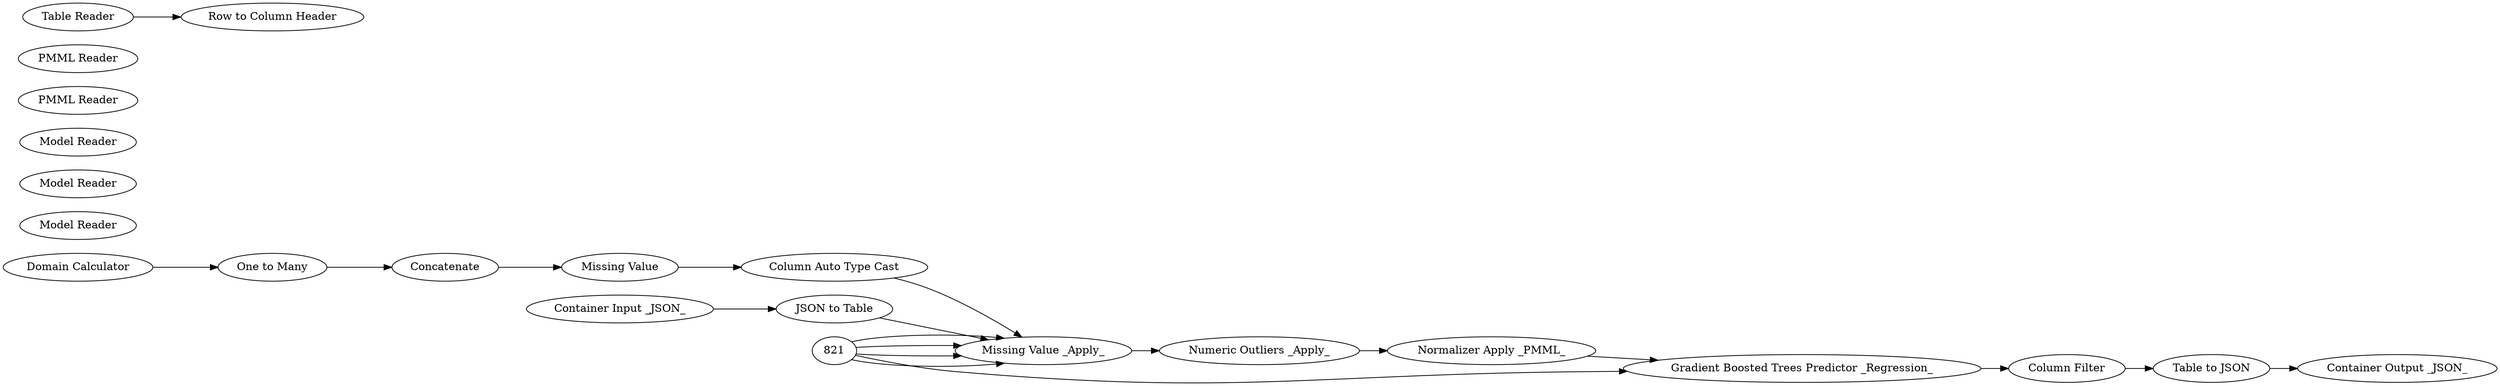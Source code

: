 digraph {
	818 [label="Gradient Boosted Trees Predictor _Regression_"]
	819 [label="Column Filter"]
	9 [label="Missing Value _Apply_"]
	11 [label="Numeric Outliers _Apply_"]
	60 [label="One to Many"]
	61 [label="Domain Calculator"]
	806 [label="Normalizer Apply _PMML_"]
	810 [label="Missing Value"]
	815 [label=Concatenate]
	817 [label="Column Auto Type Cast"]
	1 [label="Model Reader"]
	3 [label="Model Reader"]
	4 [label="Model Reader"]
	5 [label="PMML Reader"]
	6 [label="PMML Reader"]
	807 [label="Table Reader"]
	814 [label="Row to Column Header"]
	822 [label="Container Input _JSON_"]
	825 [label="JSON to Table"]
	826 [label="Container Output _JSON_"]
	827 [label="Table to JSON"]
	9 -> 11
	11 -> 806
	60 -> 815
	61 -> 60
	810 -> 817
	815 -> 810
	817 -> 9
	807 -> 814
	818 -> 819
	819 -> 827
	806 -> 818
	821 -> 9
	821 -> 9
	821 -> 9
	821 -> 9
	821 -> 818
	822 -> 825
	825 -> 9
	827 -> 826
	rankdir=LR
}
